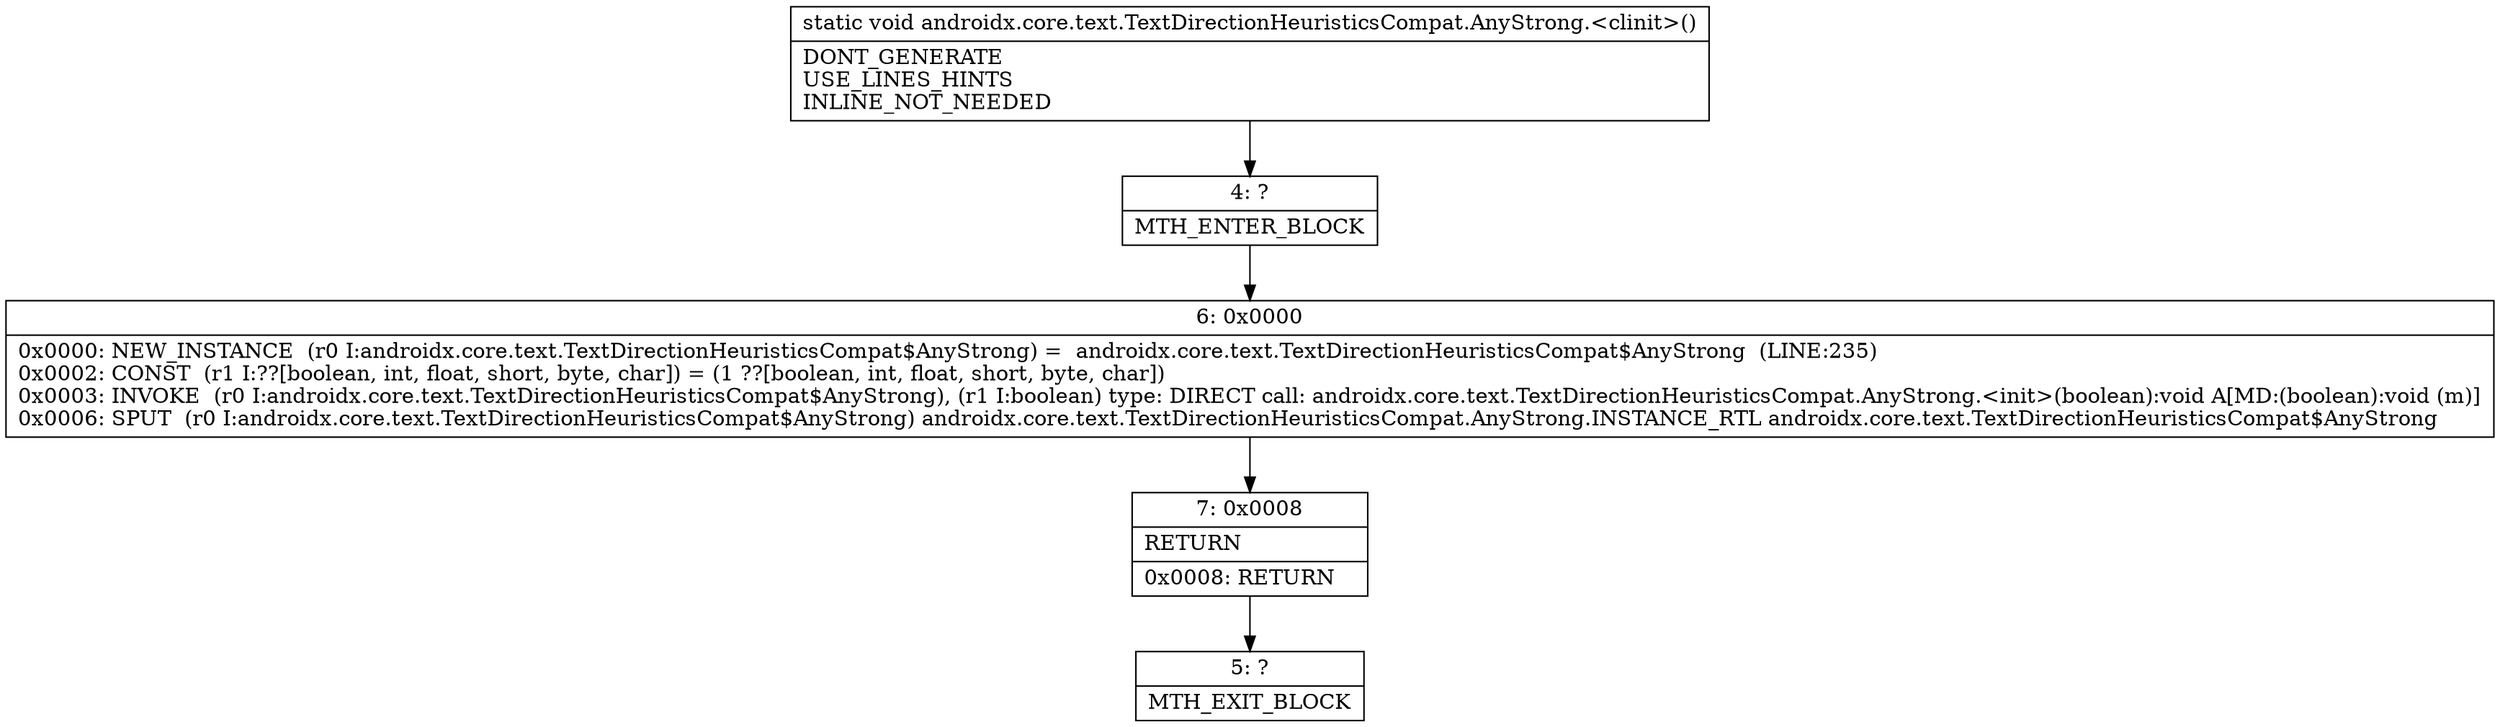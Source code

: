 digraph "CFG forandroidx.core.text.TextDirectionHeuristicsCompat.AnyStrong.\<clinit\>()V" {
Node_4 [shape=record,label="{4\:\ ?|MTH_ENTER_BLOCK\l}"];
Node_6 [shape=record,label="{6\:\ 0x0000|0x0000: NEW_INSTANCE  (r0 I:androidx.core.text.TextDirectionHeuristicsCompat$AnyStrong) =  androidx.core.text.TextDirectionHeuristicsCompat$AnyStrong  (LINE:235)\l0x0002: CONST  (r1 I:??[boolean, int, float, short, byte, char]) = (1 ??[boolean, int, float, short, byte, char]) \l0x0003: INVOKE  (r0 I:androidx.core.text.TextDirectionHeuristicsCompat$AnyStrong), (r1 I:boolean) type: DIRECT call: androidx.core.text.TextDirectionHeuristicsCompat.AnyStrong.\<init\>(boolean):void A[MD:(boolean):void (m)]\l0x0006: SPUT  (r0 I:androidx.core.text.TextDirectionHeuristicsCompat$AnyStrong) androidx.core.text.TextDirectionHeuristicsCompat.AnyStrong.INSTANCE_RTL androidx.core.text.TextDirectionHeuristicsCompat$AnyStrong \l}"];
Node_7 [shape=record,label="{7\:\ 0x0008|RETURN\l|0x0008: RETURN   \l}"];
Node_5 [shape=record,label="{5\:\ ?|MTH_EXIT_BLOCK\l}"];
MethodNode[shape=record,label="{static void androidx.core.text.TextDirectionHeuristicsCompat.AnyStrong.\<clinit\>()  | DONT_GENERATE\lUSE_LINES_HINTS\lINLINE_NOT_NEEDED\l}"];
MethodNode -> Node_4;Node_4 -> Node_6;
Node_6 -> Node_7;
Node_7 -> Node_5;
}

